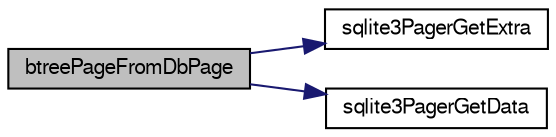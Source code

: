 digraph "btreePageFromDbPage"
{
  edge [fontname="FreeSans",fontsize="10",labelfontname="FreeSans",labelfontsize="10"];
  node [fontname="FreeSans",fontsize="10",shape=record];
  rankdir="LR";
  Node30343 [label="btreePageFromDbPage",height=0.2,width=0.4,color="black", fillcolor="grey75", style="filled", fontcolor="black"];
  Node30343 -> Node30344 [color="midnightblue",fontsize="10",style="solid",fontname="FreeSans"];
  Node30344 [label="sqlite3PagerGetExtra",height=0.2,width=0.4,color="black", fillcolor="white", style="filled",URL="$sqlite3_8c.html#a48e879a6d20f06f27390973ab8d59bd7"];
  Node30343 -> Node30345 [color="midnightblue",fontsize="10",style="solid",fontname="FreeSans"];
  Node30345 [label="sqlite3PagerGetData",height=0.2,width=0.4,color="black", fillcolor="white", style="filled",URL="$sqlite3_8c.html#a9dd340e56fb4b7fad4df339595b8d8a2"];
}
